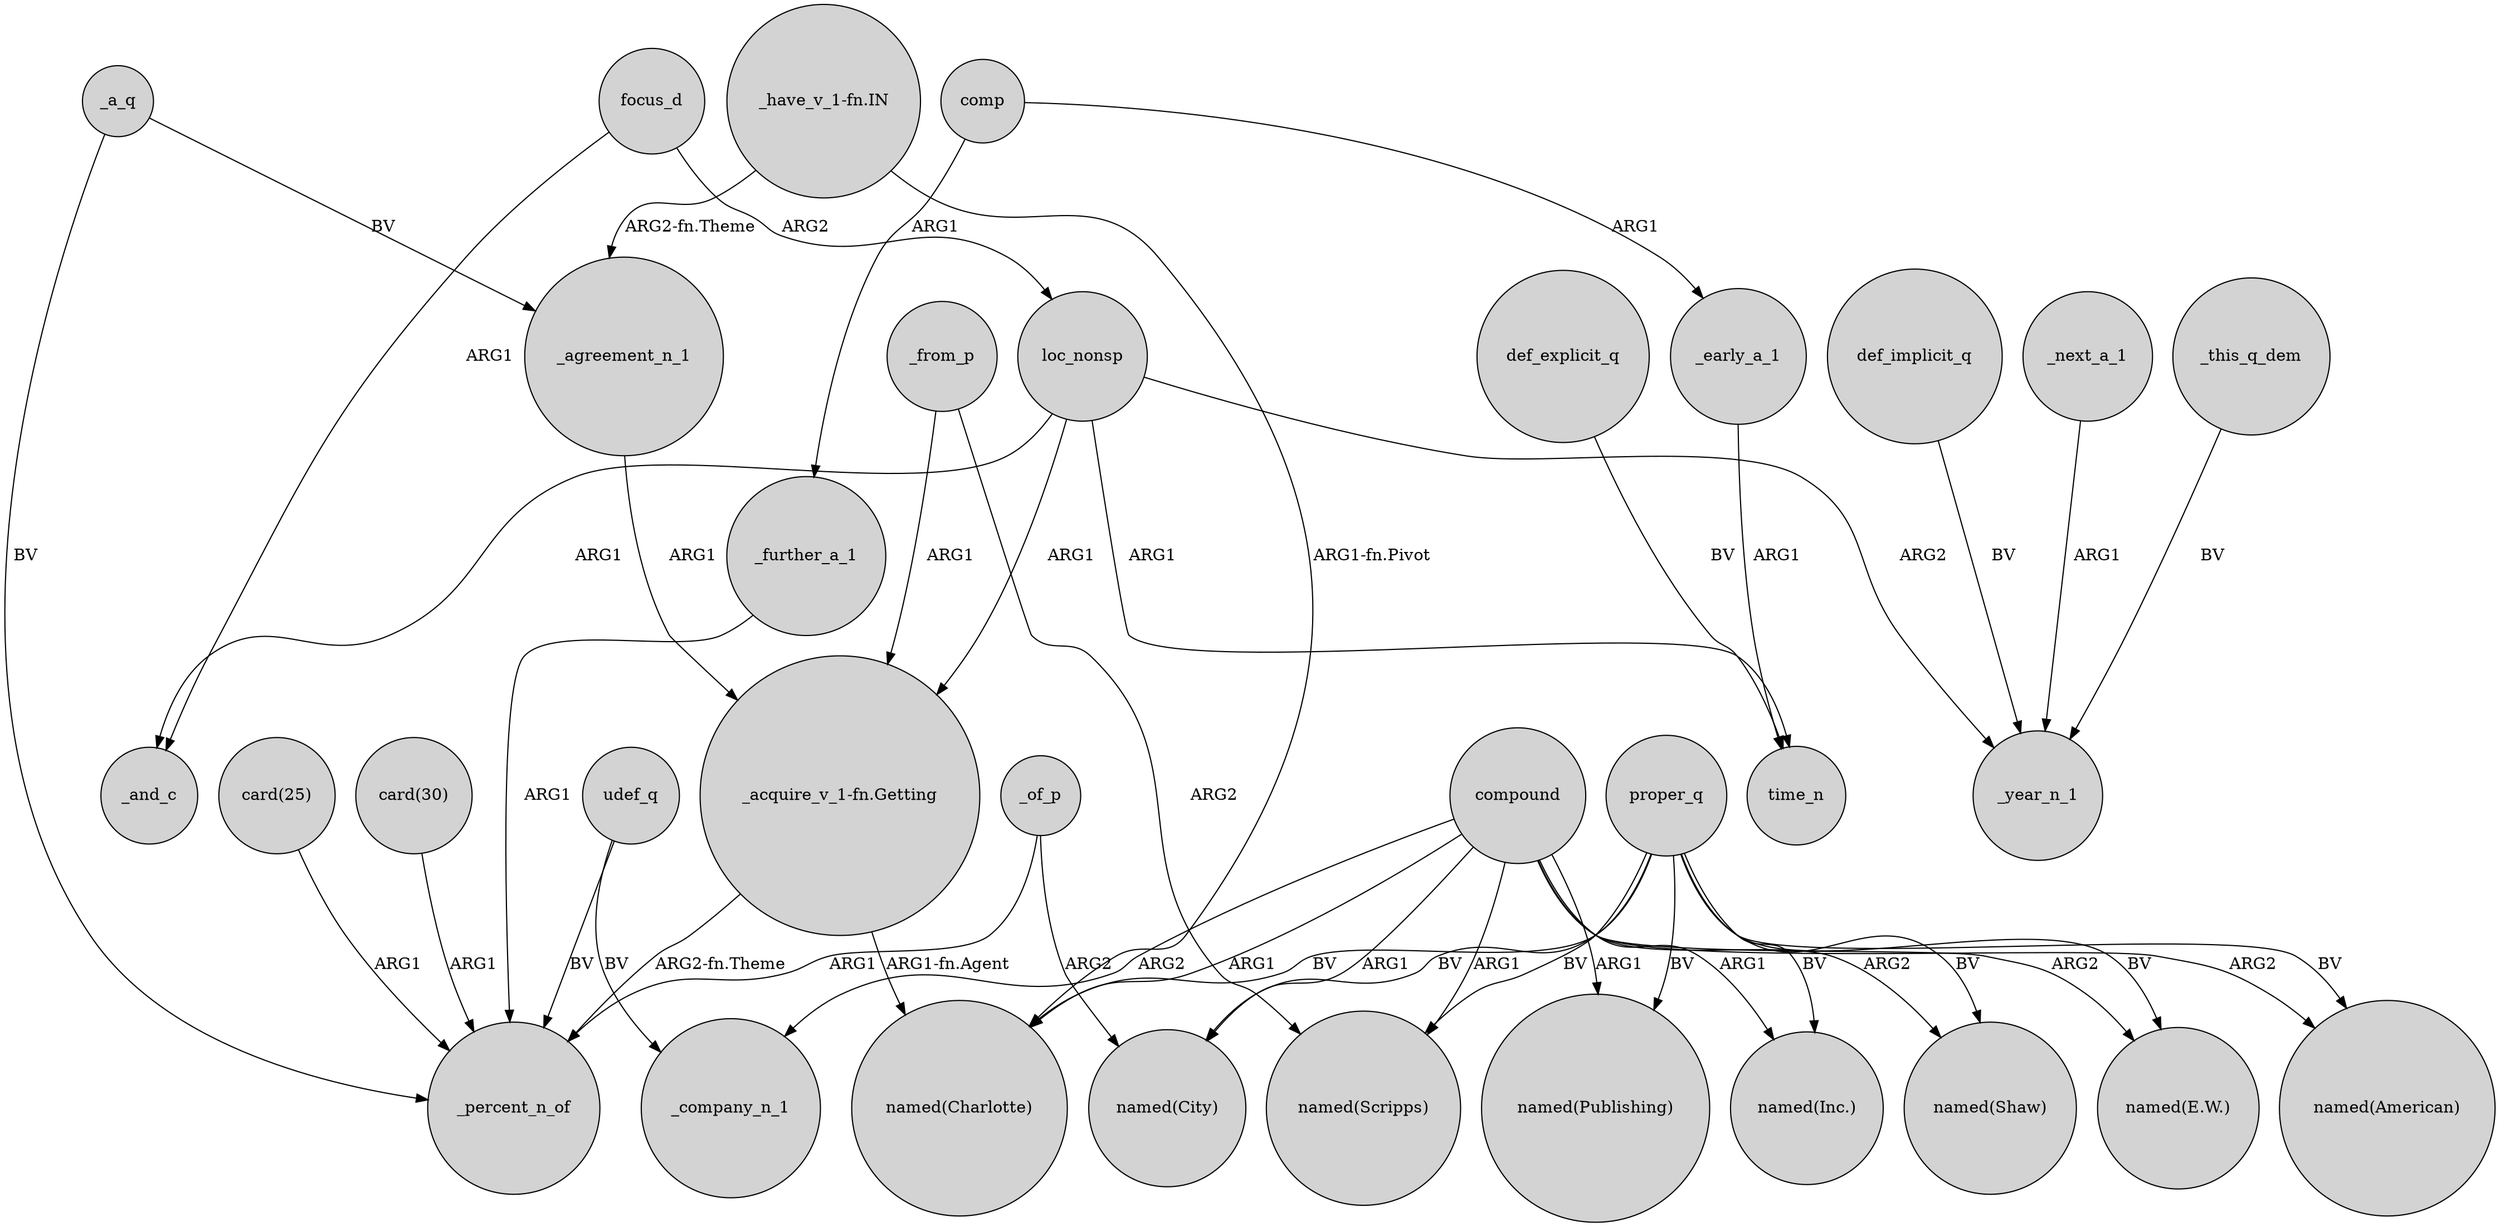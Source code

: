 digraph {
	node [shape=circle style=filled]
	loc_nonsp -> _and_c [label=ARG1]
	proper_q -> "named(Inc.)" [label=BV]
	focus_d -> loc_nonsp [label=ARG2]
	"_acquire_v_1-fn.Getting" -> _percent_n_of [label="ARG2-fn.Theme"]
	_from_p -> "named(Scripps)" [label=ARG2]
	_further_a_1 -> _percent_n_of [label=ARG1]
	compound -> "named(E.W.)" [label=ARG2]
	def_implicit_q -> _year_n_1 [label=BV]
	proper_q -> "named(American)" [label=BV]
	def_explicit_q -> time_n [label=BV]
	"card(25)" -> _percent_n_of [label=ARG1]
	compound -> "named(Charlotte)" [label=ARG1]
	proper_q -> "named(Scripps)" [label=BV]
	compound -> _company_n_1 [label=ARG2]
	"_have_v_1-fn.IN" -> _agreement_n_1 [label="ARG2-fn.Theme"]
	"card(30)" -> _percent_n_of [label=ARG1]
	loc_nonsp -> time_n [label=ARG1]
	_from_p -> "_acquire_v_1-fn.Getting" [label=ARG1]
	compound -> "named(American)" [label=ARG2]
	proper_q -> "named(Publishing)" [label=BV]
	compound -> "named(Shaw)" [label=ARG2]
	comp -> _early_a_1 [label=ARG1]
	_of_p -> "named(City)" [label=ARG2]
	_of_p -> _percent_n_of [label=ARG1]
	proper_q -> "named(E.W.)" [label=BV]
	proper_q -> "named(Shaw)" [label=BV]
	_agreement_n_1 -> "_acquire_v_1-fn.Getting" [label=ARG1]
	"_have_v_1-fn.IN" -> "named(Charlotte)" [label="ARG1-fn.Pivot"]
	comp -> _further_a_1 [label=ARG1]
	_a_q -> _agreement_n_1 [label=BV]
	loc_nonsp -> "_acquire_v_1-fn.Getting" [label=ARG1]
	_next_a_1 -> _year_n_1 [label=ARG1]
	proper_q -> "named(City)" [label=BV]
	compound -> "named(Publishing)" [label=ARG1]
	loc_nonsp -> _year_n_1 [label=ARG2]
	focus_d -> _and_c [label=ARG1]
	_early_a_1 -> time_n [label=ARG1]
	udef_q -> _percent_n_of [label=BV]
	compound -> "named(Scripps)" [label=ARG1]
	proper_q -> "named(Charlotte)" [label=BV]
	"_acquire_v_1-fn.Getting" -> "named(Charlotte)" [label="ARG1-fn.Agent"]
	udef_q -> _company_n_1 [label=BV]
	compound -> "named(City)" [label=ARG1]
	compound -> "named(Inc.)" [label=ARG1]
	_a_q -> _percent_n_of [label=BV]
	_this_q_dem -> _year_n_1 [label=BV]
}
